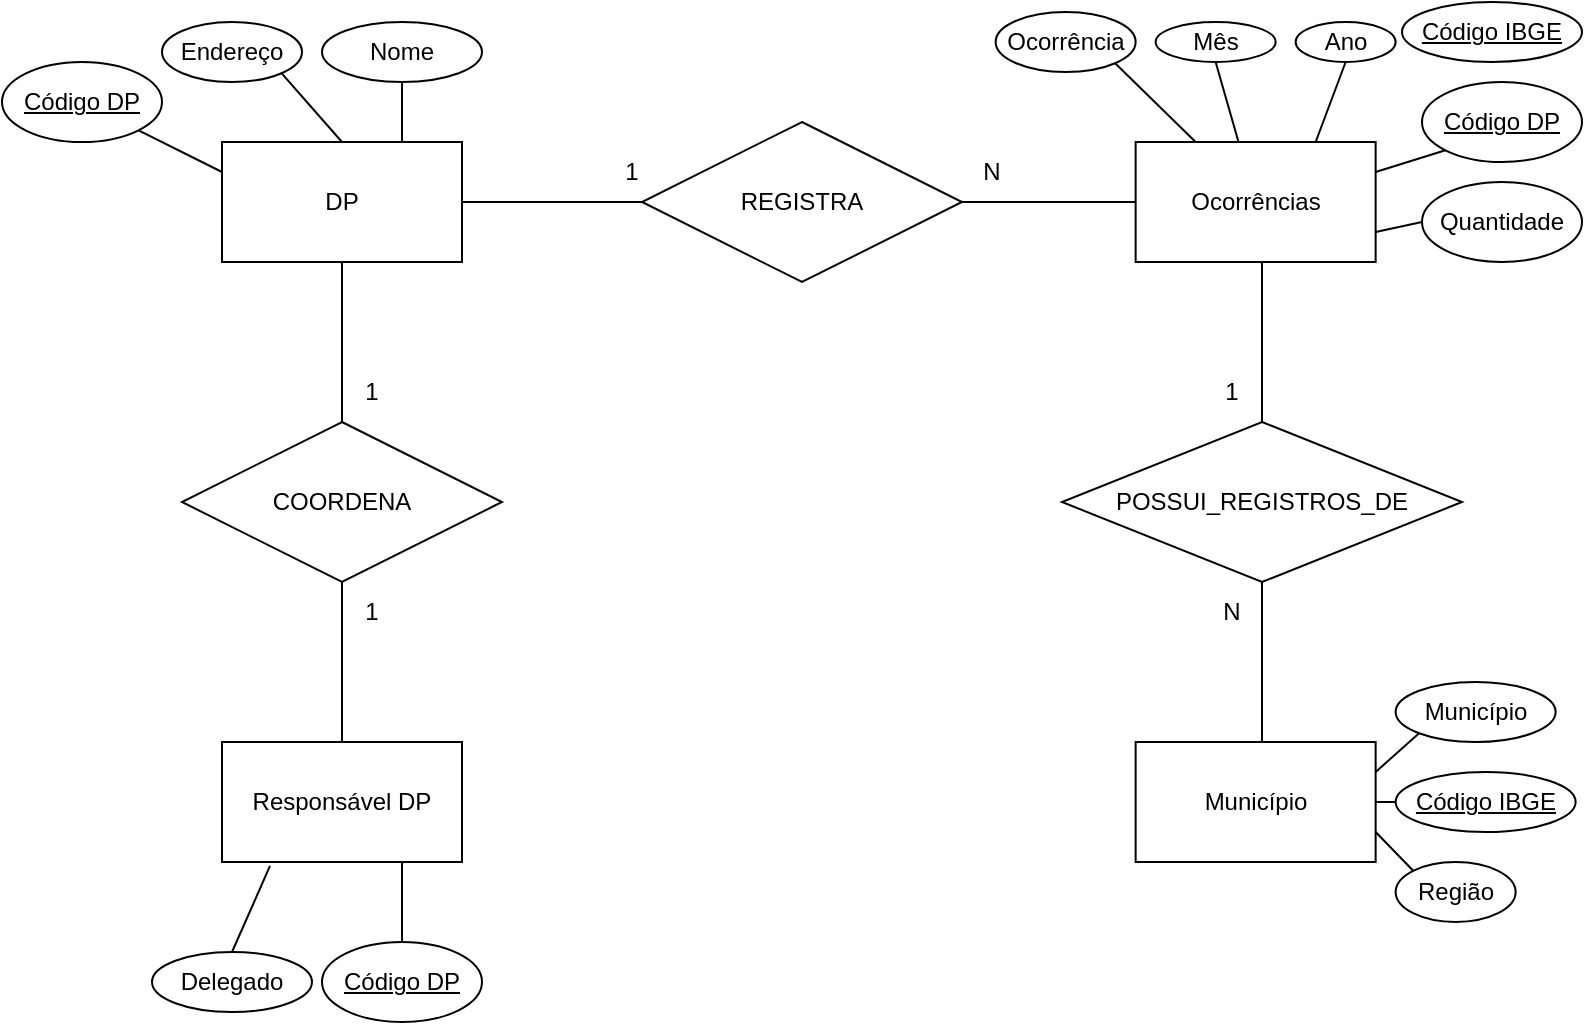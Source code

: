 <mxfile version="23.0.2" type="github">
  <diagram name="Página-1" id="MWA3o653Q3X33GRcxTDq">
    <mxGraphModel dx="1753" dy="1102" grid="1" gridSize="10" guides="1" tooltips="1" connect="1" arrows="1" fold="1" page="1" pageScale="1" pageWidth="827" pageHeight="1169" math="0" shadow="0">
      <root>
        <mxCell id="0" />
        <mxCell id="1" parent="0" />
        <mxCell id="NllVmjfBrC0JXdJKwBuS-1" value="DP" style="rounded=0;whiteSpace=wrap;html=1;" vertex="1" parent="1">
          <mxGeometry x="130" y="370" width="120" height="60" as="geometry" />
        </mxCell>
        <mxCell id="NllVmjfBrC0JXdJKwBuS-2" value="Endereço" style="ellipse;whiteSpace=wrap;html=1;" vertex="1" parent="1">
          <mxGeometry x="100" y="310" width="70" height="30" as="geometry" />
        </mxCell>
        <mxCell id="NllVmjfBrC0JXdJKwBuS-3" value="Nome" style="ellipse;whiteSpace=wrap;html=1;" vertex="1" parent="1">
          <mxGeometry x="180" y="310" width="80" height="30" as="geometry" />
        </mxCell>
        <mxCell id="NllVmjfBrC0JXdJKwBuS-4" value="&lt;u&gt;Código DP&lt;/u&gt;" style="ellipse;whiteSpace=wrap;html=1;" vertex="1" parent="1">
          <mxGeometry x="20" y="330" width="80" height="40" as="geometry" />
        </mxCell>
        <mxCell id="NllVmjfBrC0JXdJKwBuS-5" value="Responsável DP" style="rounded=0;whiteSpace=wrap;html=1;" vertex="1" parent="1">
          <mxGeometry x="130" y="670" width="120" height="60" as="geometry" />
        </mxCell>
        <mxCell id="NllVmjfBrC0JXdJKwBuS-7" value="&lt;u&gt;Código DP&lt;/u&gt;" style="ellipse;whiteSpace=wrap;html=1;" vertex="1" parent="1">
          <mxGeometry x="180" y="770" width="80" height="40" as="geometry" />
        </mxCell>
        <mxCell id="NllVmjfBrC0JXdJKwBuS-8" value="Delegado" style="ellipse;whiteSpace=wrap;html=1;" vertex="1" parent="1">
          <mxGeometry x="95" y="775" width="80" height="30" as="geometry" />
        </mxCell>
        <mxCell id="NllVmjfBrC0JXdJKwBuS-9" value="Município" style="rounded=0;whiteSpace=wrap;html=1;" vertex="1" parent="1">
          <mxGeometry x="586.82" y="670" width="120" height="60" as="geometry" />
        </mxCell>
        <mxCell id="NllVmjfBrC0JXdJKwBuS-10" value="&lt;u&gt;Código IBGE&lt;/u&gt;" style="ellipse;whiteSpace=wrap;html=1;" vertex="1" parent="1">
          <mxGeometry x="716.82" y="685" width="90" height="30" as="geometry" />
        </mxCell>
        <mxCell id="NllVmjfBrC0JXdJKwBuS-11" value="Região" style="ellipse;whiteSpace=wrap;html=1;" vertex="1" parent="1">
          <mxGeometry x="716.82" y="730" width="60" height="30" as="geometry" />
        </mxCell>
        <mxCell id="NllVmjfBrC0JXdJKwBuS-12" value="Município" style="ellipse;whiteSpace=wrap;html=1;" vertex="1" parent="1">
          <mxGeometry x="716.82" y="640" width="80" height="30" as="geometry" />
        </mxCell>
        <mxCell id="NllVmjfBrC0JXdJKwBuS-13" value="" style="endArrow=none;html=1;rounded=0;entryX=0;entryY=1;entryDx=0;entryDy=0;exitX=1;exitY=0.25;exitDx=0;exitDy=0;" edge="1" parent="1" source="NllVmjfBrC0JXdJKwBuS-9" target="NllVmjfBrC0JXdJKwBuS-12">
          <mxGeometry width="50" height="50" relative="1" as="geometry">
            <mxPoint x="386.82" y="590" as="sourcePoint" />
            <mxPoint x="436.82" y="540" as="targetPoint" />
          </mxGeometry>
        </mxCell>
        <mxCell id="NllVmjfBrC0JXdJKwBuS-14" value="" style="endArrow=none;html=1;rounded=0;entryX=0.5;entryY=1;entryDx=0;entryDy=0;exitX=0.75;exitY=0;exitDx=0;exitDy=0;" edge="1" parent="1" source="NllVmjfBrC0JXdJKwBuS-1" target="NllVmjfBrC0JXdJKwBuS-3">
          <mxGeometry width="50" height="50" relative="1" as="geometry">
            <mxPoint x="390" y="590" as="sourcePoint" />
            <mxPoint x="440" y="540" as="targetPoint" />
          </mxGeometry>
        </mxCell>
        <mxCell id="NllVmjfBrC0JXdJKwBuS-15" value="Ocorrências" style="rounded=0;whiteSpace=wrap;html=1;" vertex="1" parent="1">
          <mxGeometry x="586.82" y="370" width="120" height="60" as="geometry" />
        </mxCell>
        <mxCell id="NllVmjfBrC0JXdJKwBuS-16" value="" style="endArrow=none;html=1;rounded=0;exitX=0.5;exitY=0;exitDx=0;exitDy=0;entryX=0.75;entryY=1;entryDx=0;entryDy=0;" edge="1" parent="1" source="NllVmjfBrC0JXdJKwBuS-7" target="NllVmjfBrC0JXdJKwBuS-5">
          <mxGeometry width="50" height="50" relative="1" as="geometry">
            <mxPoint x="390" y="590" as="sourcePoint" />
            <mxPoint x="440" y="540" as="targetPoint" />
          </mxGeometry>
        </mxCell>
        <mxCell id="NllVmjfBrC0JXdJKwBuS-17" value="" style="endArrow=none;html=1;rounded=0;entryX=0.5;entryY=0;entryDx=0;entryDy=0;exitX=0.2;exitY=1.033;exitDx=0;exitDy=0;exitPerimeter=0;" edge="1" parent="1" source="NllVmjfBrC0JXdJKwBuS-5" target="NllVmjfBrC0JXdJKwBuS-8">
          <mxGeometry width="50" height="50" relative="1" as="geometry">
            <mxPoint x="390" y="590" as="sourcePoint" />
            <mxPoint x="440" y="540" as="targetPoint" />
          </mxGeometry>
        </mxCell>
        <mxCell id="NllVmjfBrC0JXdJKwBuS-18" value="" style="endArrow=none;html=1;rounded=0;exitX=1;exitY=1;exitDx=0;exitDy=0;entryX=0;entryY=0.25;entryDx=0;entryDy=0;" edge="1" parent="1" source="NllVmjfBrC0JXdJKwBuS-4" target="NllVmjfBrC0JXdJKwBuS-1">
          <mxGeometry width="50" height="50" relative="1" as="geometry">
            <mxPoint x="390" y="590" as="sourcePoint" />
            <mxPoint x="440" y="540" as="targetPoint" />
          </mxGeometry>
        </mxCell>
        <mxCell id="NllVmjfBrC0JXdJKwBuS-19" value="" style="endArrow=none;html=1;rounded=0;entryX=1;entryY=1;entryDx=0;entryDy=0;exitX=0.5;exitY=0;exitDx=0;exitDy=0;" edge="1" parent="1" source="NllVmjfBrC0JXdJKwBuS-1" target="NllVmjfBrC0JXdJKwBuS-2">
          <mxGeometry width="50" height="50" relative="1" as="geometry">
            <mxPoint x="390" y="590" as="sourcePoint" />
            <mxPoint x="440" y="540" as="targetPoint" />
          </mxGeometry>
        </mxCell>
        <mxCell id="NllVmjfBrC0JXdJKwBuS-20" value="" style="endArrow=none;html=1;rounded=0;entryX=0;entryY=0;entryDx=0;entryDy=0;exitX=1;exitY=0.75;exitDx=0;exitDy=0;" edge="1" parent="1" source="NllVmjfBrC0JXdJKwBuS-9" target="NllVmjfBrC0JXdJKwBuS-11">
          <mxGeometry width="50" height="50" relative="1" as="geometry">
            <mxPoint x="386.82" y="590" as="sourcePoint" />
            <mxPoint x="436.82" y="540" as="targetPoint" />
          </mxGeometry>
        </mxCell>
        <mxCell id="NllVmjfBrC0JXdJKwBuS-21" value="" style="endArrow=none;html=1;rounded=0;entryX=0;entryY=0.5;entryDx=0;entryDy=0;exitX=1;exitY=0.5;exitDx=0;exitDy=0;" edge="1" parent="1" source="NllVmjfBrC0JXdJKwBuS-9" target="NllVmjfBrC0JXdJKwBuS-10">
          <mxGeometry width="50" height="50" relative="1" as="geometry">
            <mxPoint x="386.82" y="590" as="sourcePoint" />
            <mxPoint x="436.82" y="540" as="targetPoint" />
          </mxGeometry>
        </mxCell>
        <mxCell id="NllVmjfBrC0JXdJKwBuS-22" value="&lt;u&gt;Código DP&lt;/u&gt;" style="ellipse;whiteSpace=wrap;html=1;" vertex="1" parent="1">
          <mxGeometry x="730" y="340" width="80" height="40" as="geometry" />
        </mxCell>
        <mxCell id="NllVmjfBrC0JXdJKwBuS-23" value="" style="endArrow=none;html=1;rounded=0;entryX=0;entryY=0.5;entryDx=0;entryDy=0;exitX=1;exitY=0.75;exitDx=0;exitDy=0;" edge="1" parent="1" source="NllVmjfBrC0JXdJKwBuS-15" target="NllVmjfBrC0JXdJKwBuS-26">
          <mxGeometry width="50" height="50" relative="1" as="geometry">
            <mxPoint x="710" y="470" as="sourcePoint" />
            <mxPoint x="726.82" y="400" as="targetPoint" />
          </mxGeometry>
        </mxCell>
        <mxCell id="NllVmjfBrC0JXdJKwBuS-24" value="&lt;u&gt;Código IBGE&lt;/u&gt;" style="ellipse;whiteSpace=wrap;html=1;" vertex="1" parent="1">
          <mxGeometry x="720" y="300" width="90" height="30" as="geometry" />
        </mxCell>
        <mxCell id="NllVmjfBrC0JXdJKwBuS-25" value="" style="endArrow=none;html=1;rounded=0;entryX=0;entryY=1;entryDx=0;entryDy=0;exitX=1;exitY=0.25;exitDx=0;exitDy=0;" edge="1" parent="1" source="NllVmjfBrC0JXdJKwBuS-15" target="NllVmjfBrC0JXdJKwBuS-22">
          <mxGeometry width="50" height="50" relative="1" as="geometry">
            <mxPoint x="386.82" y="620" as="sourcePoint" />
            <mxPoint x="730.0" y="355.607" as="targetPoint" />
          </mxGeometry>
        </mxCell>
        <mxCell id="NllVmjfBrC0JXdJKwBuS-26" value="Quantidade" style="ellipse;whiteSpace=wrap;html=1;" vertex="1" parent="1">
          <mxGeometry x="730" y="390" width="80" height="40" as="geometry" />
        </mxCell>
        <mxCell id="NllVmjfBrC0JXdJKwBuS-27" value="Ano" style="ellipse;whiteSpace=wrap;html=1;" vertex="1" parent="1">
          <mxGeometry x="666.82" y="310" width="50" height="20" as="geometry" />
        </mxCell>
        <mxCell id="NllVmjfBrC0JXdJKwBuS-28" value="Mês" style="ellipse;whiteSpace=wrap;html=1;" vertex="1" parent="1">
          <mxGeometry x="596.82" y="310" width="60" height="20" as="geometry" />
        </mxCell>
        <mxCell id="NllVmjfBrC0JXdJKwBuS-30" value="Ocorrência" style="ellipse;whiteSpace=wrap;html=1;" vertex="1" parent="1">
          <mxGeometry x="516.82" y="305" width="70" height="30" as="geometry" />
        </mxCell>
        <mxCell id="NllVmjfBrC0JXdJKwBuS-31" value="" style="endArrow=none;html=1;rounded=0;entryX=1;entryY=1;entryDx=0;entryDy=0;exitX=0.25;exitY=0;exitDx=0;exitDy=0;" edge="1" parent="1" source="NllVmjfBrC0JXdJKwBuS-15" target="NllVmjfBrC0JXdJKwBuS-30">
          <mxGeometry width="50" height="50" relative="1" as="geometry">
            <mxPoint x="386.82" y="620" as="sourcePoint" />
            <mxPoint x="436.82" y="570" as="targetPoint" />
          </mxGeometry>
        </mxCell>
        <mxCell id="NllVmjfBrC0JXdJKwBuS-32" value="" style="endArrow=none;html=1;rounded=0;entryX=0.5;entryY=1;entryDx=0;entryDy=0;" edge="1" parent="1" source="NllVmjfBrC0JXdJKwBuS-15" target="NllVmjfBrC0JXdJKwBuS-28">
          <mxGeometry width="50" height="50" relative="1" as="geometry">
            <mxPoint x="386.82" y="620" as="sourcePoint" />
            <mxPoint x="436.82" y="570" as="targetPoint" />
          </mxGeometry>
        </mxCell>
        <mxCell id="NllVmjfBrC0JXdJKwBuS-33" value="" style="endArrow=none;html=1;rounded=0;entryX=0.5;entryY=1;entryDx=0;entryDy=0;exitX=0.75;exitY=0;exitDx=0;exitDy=0;" edge="1" parent="1" source="NllVmjfBrC0JXdJKwBuS-15" target="NllVmjfBrC0JXdJKwBuS-27">
          <mxGeometry width="50" height="50" relative="1" as="geometry">
            <mxPoint x="386.82" y="620" as="sourcePoint" />
            <mxPoint x="436.82" y="570" as="targetPoint" />
          </mxGeometry>
        </mxCell>
        <mxCell id="NllVmjfBrC0JXdJKwBuS-34" value="COORDENA" style="rhombus;whiteSpace=wrap;html=1;" vertex="1" parent="1">
          <mxGeometry x="110" y="510" width="160" height="80" as="geometry" />
        </mxCell>
        <mxCell id="NllVmjfBrC0JXdJKwBuS-35" value="" style="endArrow=none;html=1;rounded=0;entryX=0.5;entryY=1;entryDx=0;entryDy=0;" edge="1" parent="1" source="NllVmjfBrC0JXdJKwBuS-34" target="NllVmjfBrC0JXdJKwBuS-1">
          <mxGeometry width="50" height="50" relative="1" as="geometry">
            <mxPoint x="390" y="590" as="sourcePoint" />
            <mxPoint x="440" y="540" as="targetPoint" />
          </mxGeometry>
        </mxCell>
        <mxCell id="NllVmjfBrC0JXdJKwBuS-36" value="" style="endArrow=none;html=1;rounded=0;exitX=0.5;exitY=1;exitDx=0;exitDy=0;entryX=0.5;entryY=0;entryDx=0;entryDy=0;" edge="1" parent="1" source="NllVmjfBrC0JXdJKwBuS-34" target="NllVmjfBrC0JXdJKwBuS-5">
          <mxGeometry width="50" height="50" relative="1" as="geometry">
            <mxPoint x="390" y="590" as="sourcePoint" />
            <mxPoint x="440" y="540" as="targetPoint" />
          </mxGeometry>
        </mxCell>
        <mxCell id="NllVmjfBrC0JXdJKwBuS-40" value="1" style="text;html=1;strokeColor=none;fillColor=none;align=center;verticalAlign=middle;whiteSpace=wrap;rounded=0;" vertex="1" parent="1">
          <mxGeometry x="190" y="590" width="30" height="30" as="geometry" />
        </mxCell>
        <mxCell id="NllVmjfBrC0JXdJKwBuS-41" value="1" style="text;html=1;strokeColor=none;fillColor=none;align=center;verticalAlign=middle;whiteSpace=wrap;rounded=0;" vertex="1" parent="1">
          <mxGeometry x="190" y="480" width="30" height="30" as="geometry" />
        </mxCell>
        <mxCell id="NllVmjfBrC0JXdJKwBuS-44" value="N" style="text;html=1;strokeColor=none;fillColor=none;align=center;verticalAlign=middle;whiteSpace=wrap;rounded=0;" vertex="1" parent="1">
          <mxGeometry x="620" y="590" width="30" height="30" as="geometry" />
        </mxCell>
        <mxCell id="NllVmjfBrC0JXdJKwBuS-45" value="1" style="text;html=1;strokeColor=none;fillColor=none;align=center;verticalAlign=middle;whiteSpace=wrap;rounded=0;" vertex="1" parent="1">
          <mxGeometry x="620" y="480" width="30" height="30" as="geometry" />
        </mxCell>
        <mxCell id="NllVmjfBrC0JXdJKwBuS-46" value="N" style="text;html=1;strokeColor=none;fillColor=none;align=center;verticalAlign=middle;whiteSpace=wrap;rounded=0;" vertex="1" parent="1">
          <mxGeometry x="500" y="370" width="30" height="30" as="geometry" />
        </mxCell>
        <mxCell id="NllVmjfBrC0JXdJKwBuS-47" value="1" style="text;html=1;strokeColor=none;fillColor=none;align=center;verticalAlign=middle;whiteSpace=wrap;rounded=0;" vertex="1" parent="1">
          <mxGeometry x="320" y="370" width="30" height="30" as="geometry" />
        </mxCell>
        <mxCell id="NllVmjfBrC0JXdJKwBuS-48" value="REGISTRA" style="rhombus;whiteSpace=wrap;html=1;" vertex="1" parent="1">
          <mxGeometry x="340" y="360" width="160" height="80" as="geometry" />
        </mxCell>
        <mxCell id="NllVmjfBrC0JXdJKwBuS-49" value="" style="endArrow=none;html=1;rounded=0;entryX=1;entryY=0.5;entryDx=0;entryDy=0;exitX=0;exitY=0.5;exitDx=0;exitDy=0;" edge="1" parent="1" source="NllVmjfBrC0JXdJKwBuS-15" target="NllVmjfBrC0JXdJKwBuS-48">
          <mxGeometry width="50" height="50" relative="1" as="geometry">
            <mxPoint x="390" y="590" as="sourcePoint" />
            <mxPoint x="440" y="540" as="targetPoint" />
          </mxGeometry>
        </mxCell>
        <mxCell id="NllVmjfBrC0JXdJKwBuS-50" value="" style="endArrow=none;html=1;rounded=0;entryX=1;entryY=0.5;entryDx=0;entryDy=0;exitX=0;exitY=0.5;exitDx=0;exitDy=0;" edge="1" parent="1" source="NllVmjfBrC0JXdJKwBuS-48" target="NllVmjfBrC0JXdJKwBuS-1">
          <mxGeometry width="50" height="50" relative="1" as="geometry">
            <mxPoint x="390" y="590" as="sourcePoint" />
            <mxPoint x="440" y="540" as="targetPoint" />
          </mxGeometry>
        </mxCell>
        <mxCell id="NllVmjfBrC0JXdJKwBuS-51" value="POSSUI_REGISTROS_DE" style="rhombus;whiteSpace=wrap;html=1;" vertex="1" parent="1">
          <mxGeometry x="550" y="510" width="200" height="80" as="geometry" />
        </mxCell>
        <mxCell id="NllVmjfBrC0JXdJKwBuS-52" value="" style="endArrow=none;html=1;rounded=0;entryX=0.5;entryY=1;entryDx=0;entryDy=0;" edge="1" parent="1" target="NllVmjfBrC0JXdJKwBuS-51">
          <mxGeometry width="50" height="50" relative="1" as="geometry">
            <mxPoint x="650" y="670" as="sourcePoint" />
            <mxPoint x="660" y="630" as="targetPoint" />
          </mxGeometry>
        </mxCell>
        <mxCell id="NllVmjfBrC0JXdJKwBuS-53" value="" style="endArrow=none;html=1;rounded=0;" edge="1" parent="1" source="NllVmjfBrC0JXdJKwBuS-51">
          <mxGeometry width="50" height="50" relative="1" as="geometry">
            <mxPoint x="390" y="590" as="sourcePoint" />
            <mxPoint x="650" y="430" as="targetPoint" />
          </mxGeometry>
        </mxCell>
      </root>
    </mxGraphModel>
  </diagram>
</mxfile>
